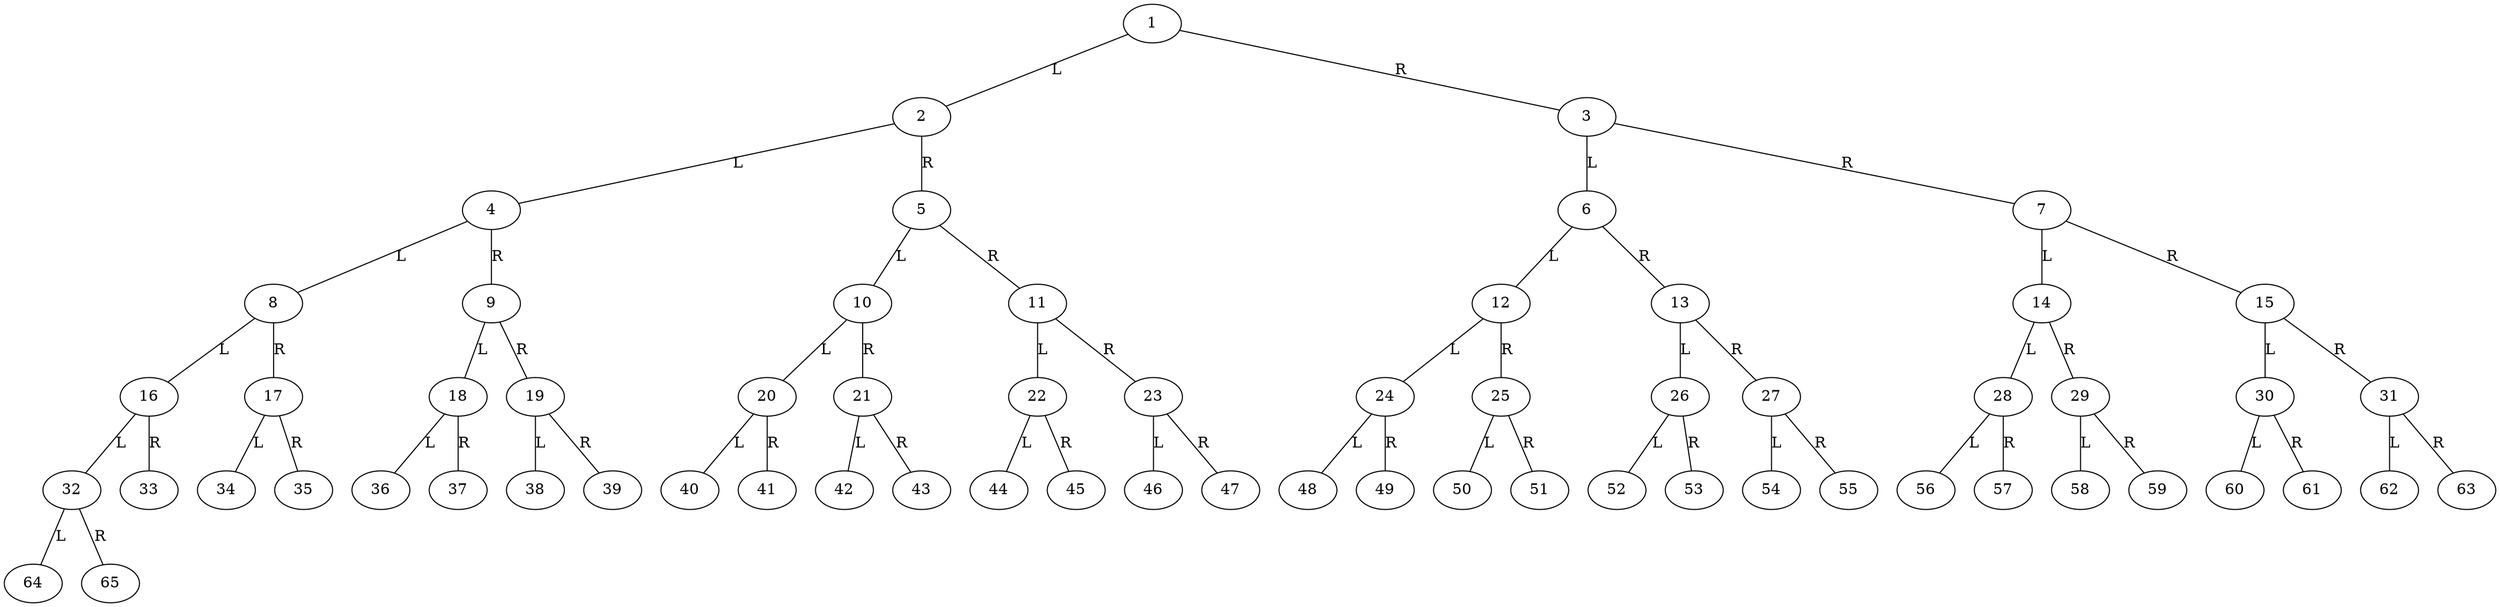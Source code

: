 graph BinaryTree {
  1 -- 2 [label="L"];
  1 -- 3 [label="R"];
  2 -- 4 [label="L"];
  2 -- 5 [label="R"];
  3 -- 6 [label="L"];
  3 -- 7 [label="R"];
  4 -- 8 [label="L"];
  4 -- 9 [label="R"];
  5 -- 10 [label="L"];
  5 -- 11 [label="R"];
  6 -- 12 [label="L"];
  6 -- 13 [label="R"];
  7 -- 14 [label="L"];
  7 -- 15 [label="R"];
  8 -- 16 [label="L"];
  8 -- 17 [label="R"];
  9 -- 18 [label="L"];
  9 -- 19 [label="R"];
  10 -- 20 [label="L"];
  10 -- 21 [label="R"];
  11 -- 22 [label="L"];
  11 -- 23 [label="R"];
  12 -- 24 [label="L"];
  12 -- 25 [label="R"];
  13 -- 26 [label="L"];
  13 -- 27 [label="R"];
  14 -- 28 [label="L"];
  14 -- 29 [label="R"];
  15 -- 30 [label="L"];
  15 -- 31 [label="R"];
  16 -- 32 [label="L"];
  16 -- 33 [label="R"];
  17 -- 34 [label="L"];
  17 -- 35 [label="R"];
  18 -- 36 [label="L"];
  18 -- 37 [label="R"];
  19 -- 38 [label="L"];
  19 -- 39 [label="R"];
  20 -- 40 [label="L"];
  20 -- 41 [label="R"];
  21 -- 42 [label="L"];
  21 -- 43 [label="R"];
  22 -- 44 [label="L"];
  22 -- 45 [label="R"];
  23 -- 46 [label="L"];
  23 -- 47 [label="R"];
  24 -- 48 [label="L"];
  24 -- 49 [label="R"];
  25 -- 50 [label="L"];
  25 -- 51 [label="R"];
  26 -- 52 [label="L"];
  26 -- 53 [label="R"];
  27 -- 54 [label="L"];
  27 -- 55 [label="R"];
  28 -- 56 [label="L"];
  28 -- 57 [label="R"];
  29 -- 58 [label="L"];
  29 -- 59 [label="R"];
  30 -- 60 [label="L"];
  30 -- 61 [label="R"];
  31 -- 62 [label="L"];
  31 -- 63 [label="R"];
  32 -- 64 [label="L"];
  32 -- 65 [label="R"];
}